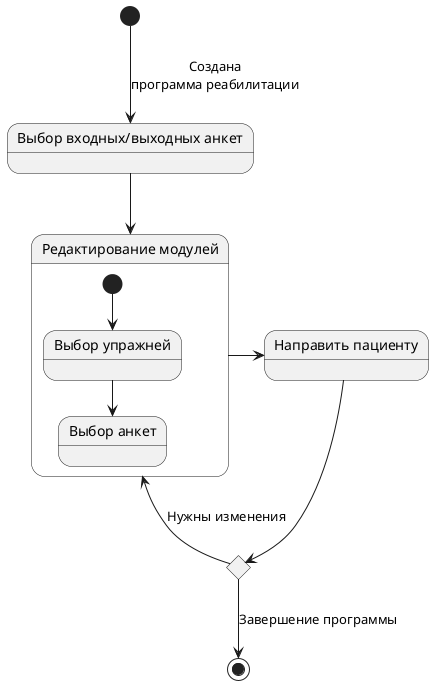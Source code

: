 @startuml

[*] --> form_edit : Cоздана\nпрограмма реабилитации
state "Выбор входных/выходных анкет" as form_edit
state "Редактирование модулей" as module_edit {
    state "Выбор упражней" as module_exercise_edit
    state "Выбор анкет" as module_form_edit
    [*] --> module_exercise_edit
    module_exercise_edit --> module_form_edit
}
form_edit --> module_edit
state "Направить пациенту" as to_patient
module_edit -> to_patient
state c <<choice>>
to_patient --> c
c --> module_edit : Нужны изменения
c --> [*] : Завершение программы

@enduml
